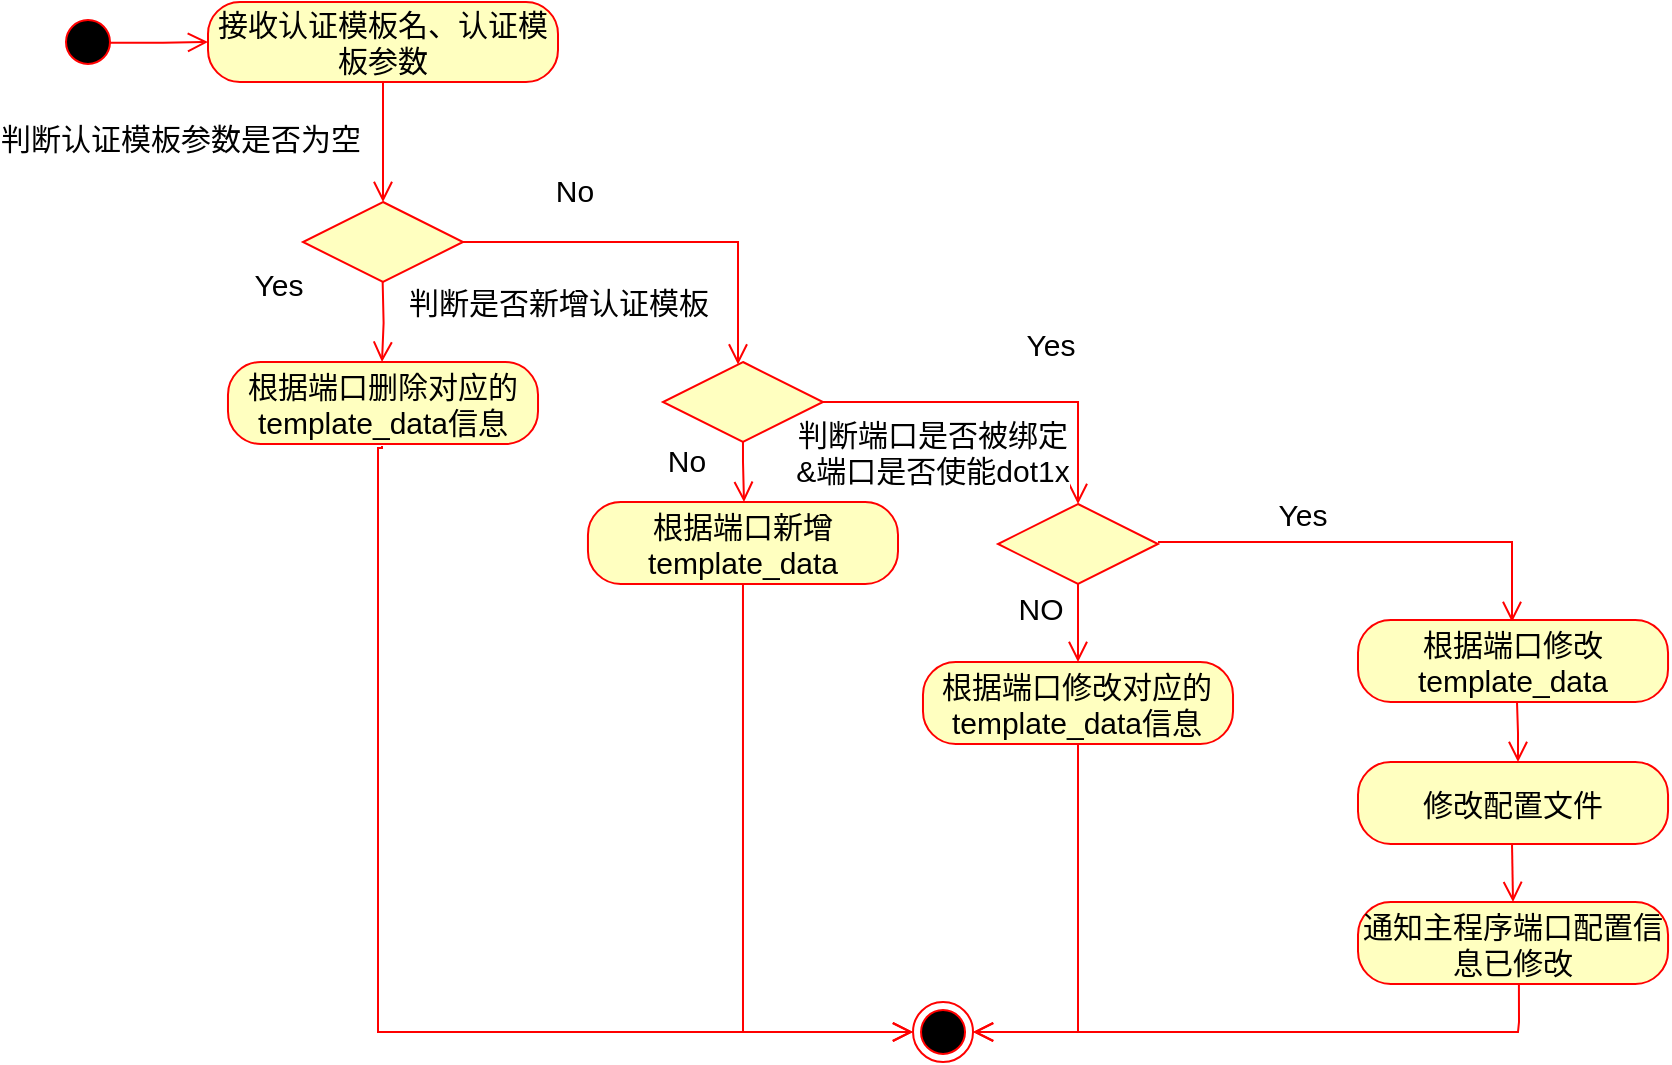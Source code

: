 <mxfile version="21.7.2" type="github">
  <diagram name="第 1 页" id="wHIKomhlDIc2CsQCEsFK">
    <mxGraphModel dx="2115" dy="1206" grid="1" gridSize="10" guides="1" tooltips="1" connect="1" arrows="1" fold="1" page="1" pageScale="1" pageWidth="827" pageHeight="1169" math="0" shadow="0">
      <root>
        <mxCell id="0" />
        <mxCell id="1" parent="0" />
        <mxCell id="rF8MqO2uAEI7rlvukZMH-1" value="" style="ellipse;html=1;shape=startState;fillColor=#000000;strokeColor=#ff0000;fontSize=15;" parent="1" vertex="1">
          <mxGeometry x="440" y="305" width="30" height="30" as="geometry" />
        </mxCell>
        <mxCell id="rF8MqO2uAEI7rlvukZMH-2" value="" style="edgeStyle=orthogonalEdgeStyle;html=1;verticalAlign=bottom;endArrow=open;endSize=8;strokeColor=#ff0000;rounded=0;entryX=0;entryY=0.5;entryDx=0;entryDy=0;exitX=0.858;exitY=0.514;exitDx=0;exitDy=0;exitPerimeter=0;fontSize=15;" parent="1" source="rF8MqO2uAEI7rlvukZMH-1" target="rF8MqO2uAEI7rlvukZMH-3" edge="1">
          <mxGeometry relative="1" as="geometry">
            <mxPoint x="575" y="300" as="targetPoint" />
            <mxPoint x="380" y="320" as="sourcePoint" />
            <Array as="points" />
          </mxGeometry>
        </mxCell>
        <mxCell id="rF8MqO2uAEI7rlvukZMH-3" value="接收认证模板名、认证模板参数" style="rounded=1;whiteSpace=wrap;html=1;arcSize=40;fontColor=#000000;fillColor=#ffffc0;strokeColor=#ff0000;fontSize=15;" parent="1" vertex="1">
          <mxGeometry x="515" y="300" width="175" height="40" as="geometry" />
        </mxCell>
        <mxCell id="rF8MqO2uAEI7rlvukZMH-4" value="" style="edgeStyle=orthogonalEdgeStyle;html=1;verticalAlign=bottom;endArrow=open;endSize=8;strokeColor=#ff0000;rounded=0;fontSize=15;entryX=0.5;entryY=0;entryDx=0;entryDy=0;" parent="1" source="rF8MqO2uAEI7rlvukZMH-3" edge="1" target="rF8MqO2uAEI7rlvukZMH-48">
          <mxGeometry relative="1" as="geometry">
            <mxPoint x="575" y="400" as="targetPoint" />
          </mxGeometry>
        </mxCell>
        <mxCell id="rF8MqO2uAEI7rlvukZMH-21" value="根据端口删除对应的template_data信息" style="rounded=1;whiteSpace=wrap;html=1;arcSize=40;fontColor=#000000;fillColor=#ffffc0;strokeColor=#ff0000;fontSize=15;" parent="1" vertex="1">
          <mxGeometry x="524.99" y="480" width="155.02" height="41" as="geometry" />
        </mxCell>
        <mxCell id="rF8MqO2uAEI7rlvukZMH-40" value="" style="edgeStyle=orthogonalEdgeStyle;html=1;verticalAlign=bottom;endArrow=open;endSize=8;strokeColor=#ff0000;rounded=0;exitX=0.5;exitY=1;exitDx=0;exitDy=0;entryX=0;entryY=0.5;entryDx=0;entryDy=0;fontSize=15;" parent="1" target="rF8MqO2uAEI7rlvukZMH-55" edge="1">
          <mxGeometry relative="1" as="geometry">
            <mxPoint x="602.5" y="581" as="targetPoint" />
            <mxPoint x="602" y="522" as="sourcePoint" />
            <Array as="points">
              <mxPoint x="602" y="523" />
              <mxPoint x="600" y="523" />
              <mxPoint x="600" y="815" />
            </Array>
          </mxGeometry>
        </mxCell>
        <mxCell id="rF8MqO2uAEI7rlvukZMH-48" value="" style="rhombus;whiteSpace=wrap;html=1;fontColor=#000000;fillColor=#ffffc0;strokeColor=#ff0000;fontSize=15;" parent="1" vertex="1">
          <mxGeometry x="562.5" y="400" width="80" height="40" as="geometry" />
        </mxCell>
        <mxCell id="rF8MqO2uAEI7rlvukZMH-52" value="" style="edgeStyle=orthogonalEdgeStyle;html=1;verticalAlign=bottom;endArrow=open;endSize=8;strokeColor=#ff0000;rounded=0;exitX=0.5;exitY=1;exitDx=0;exitDy=0;fontSize=15;" parent="1" edge="1">
          <mxGeometry relative="1" as="geometry">
            <mxPoint x="602" y="480" as="targetPoint" />
            <mxPoint x="602.33" y="440" as="sourcePoint" />
          </mxGeometry>
        </mxCell>
        <mxCell id="rF8MqO2uAEI7rlvukZMH-53" value="判断认证模板参数是否为空" style="edgeLabel;html=1;align=center;verticalAlign=middle;resizable=0;points=[];fontSize=15;" parent="rF8MqO2uAEI7rlvukZMH-52" vertex="1" connectable="0">
          <mxGeometry x="-0.158" y="2" relative="1" as="geometry">
            <mxPoint x="-104" y="-89" as="offset" />
          </mxGeometry>
        </mxCell>
        <mxCell id="rF8MqO2uAEI7rlvukZMH-54" value="Yes" style="edgeLabel;html=1;align=center;verticalAlign=middle;resizable=0;points=[];fontSize=15;" parent="rF8MqO2uAEI7rlvukZMH-52" vertex="1" connectable="0">
          <mxGeometry x="-0.039" relative="1" as="geometry">
            <mxPoint x="-53" y="-19" as="offset" />
          </mxGeometry>
        </mxCell>
        <mxCell id="rF8MqO2uAEI7rlvukZMH-55" value="" style="ellipse;html=1;shape=endState;fillColor=#000000;strokeColor=#ff0000;fontSize=15;" parent="1" vertex="1">
          <mxGeometry x="867.51" y="800" width="30" height="30" as="geometry" />
        </mxCell>
        <mxCell id="iVn3LtMBpQnV1LDeEwLo-3" value="" style="rhombus;whiteSpace=wrap;html=1;fontColor=#000000;fillColor=#ffffc0;strokeColor=#ff0000;fontSize=15;" vertex="1" parent="1">
          <mxGeometry x="742.49" y="480" width="80" height="40" as="geometry" />
        </mxCell>
        <mxCell id="iVn3LtMBpQnV1LDeEwLo-4" value="" style="edgeStyle=orthogonalEdgeStyle;html=1;verticalAlign=bottom;endArrow=open;endSize=8;strokeColor=#ff0000;rounded=0;exitX=1;exitY=0.5;exitDx=0;exitDy=0;fontSize=15;" edge="1" parent="1" source="rF8MqO2uAEI7rlvukZMH-48" target="iVn3LtMBpQnV1LDeEwLo-3">
          <mxGeometry relative="1" as="geometry">
            <mxPoint x="730.5" y="479" as="targetPoint" />
            <mxPoint x="730" y="420" as="sourcePoint" />
            <Array as="points">
              <mxPoint x="780" y="420" />
            </Array>
          </mxGeometry>
        </mxCell>
        <mxCell id="iVn3LtMBpQnV1LDeEwLo-5" value="No" style="edgeLabel;html=1;align=center;verticalAlign=middle;resizable=0;points=[];fontSize=15;" vertex="1" connectable="0" parent="1">
          <mxGeometry x="710" y="390" as="geometry">
            <mxPoint x="-12" y="4" as="offset" />
          </mxGeometry>
        </mxCell>
        <mxCell id="iVn3LtMBpQnV1LDeEwLo-6" value="判断是否新增认证模板" style="edgeLabel;html=1;align=center;verticalAlign=middle;resizable=0;points=[];fontSize=15;" vertex="1" connectable="0" parent="1">
          <mxGeometry x="690" y="450" as="geometry" />
        </mxCell>
        <mxCell id="iVn3LtMBpQnV1LDeEwLo-13" value="" style="edgeStyle=orthogonalEdgeStyle;html=1;verticalAlign=bottom;endArrow=open;endSize=8;strokeColor=#ff0000;rounded=0;exitX=1;exitY=0.5;exitDx=0;exitDy=0;fontSize=15;entryX=0.5;entryY=0;entryDx=0;entryDy=0;" edge="1" parent="1" target="iVn3LtMBpQnV1LDeEwLo-14">
          <mxGeometry relative="1" as="geometry">
            <mxPoint x="999.49" y="591" as="targetPoint" />
            <mxPoint x="822.49" y="500" as="sourcePoint" />
            <Array as="points">
              <mxPoint x="950" y="500" />
            </Array>
          </mxGeometry>
        </mxCell>
        <mxCell id="iVn3LtMBpQnV1LDeEwLo-14" value="" style="rhombus;whiteSpace=wrap;html=1;fontColor=#000000;fillColor=#ffffc0;strokeColor=#ff0000;fontSize=15;" vertex="1" parent="1">
          <mxGeometry x="910" y="551" width="80" height="40" as="geometry" />
        </mxCell>
        <mxCell id="iVn3LtMBpQnV1LDeEwLo-15" value="Yes" style="edgeLabel;html=1;align=center;verticalAlign=middle;resizable=0;points=[];fontSize=15;" vertex="1" connectable="0" parent="1">
          <mxGeometry x="937.49" y="450" as="geometry">
            <mxPoint x="-2" y="21" as="offset" />
          </mxGeometry>
        </mxCell>
        <mxCell id="iVn3LtMBpQnV1LDeEwLo-18" value="判断端口是否被绑定&lt;br style=&quot;font-size: 15px;&quot;&gt;&amp;amp;端口是否使能dot1x" style="edgeLabel;html=1;align=center;verticalAlign=middle;resizable=0;points=[];fontSize=15;" vertex="1" connectable="0" parent="1">
          <mxGeometry x="882.51" y="521" as="geometry">
            <mxPoint x="-6" y="4" as="offset" />
          </mxGeometry>
        </mxCell>
        <mxCell id="iVn3LtMBpQnV1LDeEwLo-19" value="" style="edgeStyle=orthogonalEdgeStyle;html=1;verticalAlign=bottom;endArrow=open;endSize=8;strokeColor=#ff0000;rounded=0;exitX=1;exitY=0.5;exitDx=0;exitDy=0;fontSize=15;" edge="1" parent="1">
          <mxGeometry relative="1" as="geometry">
            <mxPoint x="1167" y="610" as="targetPoint" />
            <mxPoint x="990" y="570" as="sourcePoint" />
            <Array as="points">
              <mxPoint x="1167" y="570" />
            </Array>
          </mxGeometry>
        </mxCell>
        <mxCell id="iVn3LtMBpQnV1LDeEwLo-20" value="根据端口修改template_data" style="rounded=1;whiteSpace=wrap;html=1;arcSize=40;fontColor=#000000;fillColor=#ffffc0;strokeColor=#ff0000;fontSize=15;" vertex="1" parent="1">
          <mxGeometry x="1090" y="609" width="155.02" height="41" as="geometry" />
        </mxCell>
        <mxCell id="iVn3LtMBpQnV1LDeEwLo-21" value="根据端口修改对应的template_data信息" style="rounded=1;whiteSpace=wrap;html=1;arcSize=40;fontColor=#000000;fillColor=#ffffc0;strokeColor=#ff0000;fontSize=15;" vertex="1" parent="1">
          <mxGeometry x="872.49" y="630" width="155.02" height="41" as="geometry" />
        </mxCell>
        <mxCell id="iVn3LtMBpQnV1LDeEwLo-23" value="" style="edgeStyle=orthogonalEdgeStyle;html=1;verticalAlign=bottom;endArrow=open;endSize=8;strokeColor=#ff0000;rounded=0;exitX=0.5;exitY=1;exitDx=0;exitDy=0;fontSize=15;entryX=0.5;entryY=0;entryDx=0;entryDy=0;" edge="1" parent="1" source="iVn3LtMBpQnV1LDeEwLo-14" target="iVn3LtMBpQnV1LDeEwLo-21">
          <mxGeometry relative="1" as="geometry">
            <mxPoint x="1039.5" y="690" as="targetPoint" />
            <mxPoint x="1039.5" y="620" as="sourcePoint" />
          </mxGeometry>
        </mxCell>
        <mxCell id="iVn3LtMBpQnV1LDeEwLo-26" value="NO" style="edgeLabel;html=1;align=center;verticalAlign=middle;resizable=0;points=[];fontSize=15;" vertex="1" connectable="0" parent="iVn3LtMBpQnV1LDeEwLo-23">
          <mxGeometry x="-0.479" y="-2" relative="1" as="geometry">
            <mxPoint x="-17" y="2" as="offset" />
          </mxGeometry>
        </mxCell>
        <mxCell id="iVn3LtMBpQnV1LDeEwLo-27" value="Yes" style="edgeLabel;html=1;align=center;verticalAlign=middle;resizable=0;points=[];fontSize=15;" vertex="1" connectable="0" parent="1">
          <mxGeometry x="1060" y="490" as="geometry">
            <mxPoint x="2" y="66" as="offset" />
          </mxGeometry>
        </mxCell>
        <mxCell id="iVn3LtMBpQnV1LDeEwLo-28" value="修改配置文件" style="rounded=1;whiteSpace=wrap;html=1;arcSize=40;fontColor=#000000;fillColor=#ffffc0;strokeColor=#ff0000;fontSize=15;" vertex="1" parent="1">
          <mxGeometry x="1090" y="680" width="155.02" height="41" as="geometry" />
        </mxCell>
        <mxCell id="iVn3LtMBpQnV1LDeEwLo-29" value="" style="edgeStyle=orthogonalEdgeStyle;html=1;verticalAlign=bottom;endArrow=open;endSize=8;strokeColor=#ff0000;rounded=0;exitX=0.5;exitY=1;exitDx=0;exitDy=0;fontSize=15;" edge="1" parent="1">
          <mxGeometry relative="1" as="geometry">
            <mxPoint x="1170" y="680" as="targetPoint" />
            <mxPoint x="1169.5" y="650" as="sourcePoint" />
          </mxGeometry>
        </mxCell>
        <mxCell id="iVn3LtMBpQnV1LDeEwLo-31" value="通知主程序端口配置信息已修改" style="rounded=1;whiteSpace=wrap;html=1;arcSize=40;fontColor=#000000;fillColor=#ffffc0;strokeColor=#ff0000;fontSize=15;" vertex="1" parent="1">
          <mxGeometry x="1090" y="750" width="155.02" height="41" as="geometry" />
        </mxCell>
        <mxCell id="iVn3LtMBpQnV1LDeEwLo-34" value="" style="edgeStyle=orthogonalEdgeStyle;html=1;verticalAlign=bottom;endArrow=open;endSize=8;strokeColor=#ff0000;rounded=0;exitX=0.5;exitY=1;exitDx=0;exitDy=0;fontSize=15;" edge="1" parent="1" source="iVn3LtMBpQnV1LDeEwLo-3" target="iVn3LtMBpQnV1LDeEwLo-16">
          <mxGeometry relative="1" as="geometry">
            <mxPoint x="819.5" y="580" as="targetPoint" />
            <mxPoint x="819.5" y="510" as="sourcePoint" />
            <Array as="points">
              <mxPoint x="783" y="530" />
              <mxPoint x="783" y="530" />
            </Array>
          </mxGeometry>
        </mxCell>
        <mxCell id="iVn3LtMBpQnV1LDeEwLo-35" value="No" style="edgeLabel;html=1;align=center;verticalAlign=middle;resizable=0;points=[];fontSize=15;" vertex="1" connectable="0" parent="iVn3LtMBpQnV1LDeEwLo-34">
          <mxGeometry x="-0.439" y="-2" relative="1" as="geometry">
            <mxPoint x="-27" as="offset" />
          </mxGeometry>
        </mxCell>
        <mxCell id="iVn3LtMBpQnV1LDeEwLo-16" value="根据端口新增template_data" style="rounded=1;whiteSpace=wrap;html=1;arcSize=40;fontColor=#000000;fillColor=#ffffc0;strokeColor=#ff0000;fontSize=15;" vertex="1" parent="1">
          <mxGeometry x="704.98" y="550" width="155.02" height="41" as="geometry" />
        </mxCell>
        <mxCell id="iVn3LtMBpQnV1LDeEwLo-39" value="" style="edgeStyle=orthogonalEdgeStyle;html=1;verticalAlign=bottom;endArrow=open;endSize=8;strokeColor=#ff0000;rounded=0;exitX=0.5;exitY=1;exitDx=0;exitDy=0;fontSize=15;entryX=0.5;entryY=0;entryDx=0;entryDy=0;" edge="1" parent="1" target="iVn3LtMBpQnV1LDeEwLo-31">
          <mxGeometry relative="1" as="geometry">
            <mxPoint x="1167.51" y="771" as="targetPoint" />
            <mxPoint x="1167.01" y="721" as="sourcePoint" />
          </mxGeometry>
        </mxCell>
        <mxCell id="iVn3LtMBpQnV1LDeEwLo-41" value="" style="edgeStyle=orthogonalEdgeStyle;html=1;verticalAlign=bottom;endArrow=open;endSize=8;strokeColor=#ff0000;rounded=0;exitX=0.5;exitY=1;exitDx=0;exitDy=0;fontSize=15;entryX=0;entryY=0.5;entryDx=0;entryDy=0;" edge="1" parent="1" source="iVn3LtMBpQnV1LDeEwLo-16" target="rF8MqO2uAEI7rlvukZMH-55">
          <mxGeometry relative="1" as="geometry">
            <mxPoint x="827.5" y="735.5" as="targetPoint" />
            <mxPoint x="827" y="685.5" as="sourcePoint" />
            <Array as="points">
              <mxPoint x="782" y="815" />
            </Array>
          </mxGeometry>
        </mxCell>
        <mxCell id="iVn3LtMBpQnV1LDeEwLo-44" value="" style="edgeStyle=orthogonalEdgeStyle;html=1;verticalAlign=bottom;endArrow=open;endSize=8;strokeColor=#ff0000;rounded=0;exitX=0.5;exitY=1;exitDx=0;exitDy=0;fontSize=15;entryX=1;entryY=0.5;entryDx=0;entryDy=0;" edge="1" parent="1" source="iVn3LtMBpQnV1LDeEwLo-21" target="rF8MqO2uAEI7rlvukZMH-55">
          <mxGeometry relative="1" as="geometry">
            <mxPoint x="1038" y="724" as="targetPoint" />
            <mxPoint x="1037.01" y="691" as="sourcePoint" />
            <Array as="points">
              <mxPoint x="950" y="815" />
            </Array>
          </mxGeometry>
        </mxCell>
        <mxCell id="iVn3LtMBpQnV1LDeEwLo-46" value="" style="edgeStyle=orthogonalEdgeStyle;html=1;verticalAlign=bottom;endArrow=open;endSize=8;strokeColor=#ff0000;rounded=0;exitX=0.519;exitY=0.994;exitDx=0;exitDy=0;fontSize=15;entryX=1;entryY=0.5;entryDx=0;entryDy=0;exitPerimeter=0;" edge="1" parent="1" source="iVn3LtMBpQnV1LDeEwLo-31" target="rF8MqO2uAEI7rlvukZMH-55">
          <mxGeometry relative="1" as="geometry">
            <mxPoint x="900" y="840" as="targetPoint" />
            <mxPoint x="1256.76" y="821" as="sourcePoint" />
            <Array as="points">
              <mxPoint x="1171" y="810" />
              <mxPoint x="1170" y="810" />
              <mxPoint x="1170" y="815" />
            </Array>
          </mxGeometry>
        </mxCell>
      </root>
    </mxGraphModel>
  </diagram>
</mxfile>
